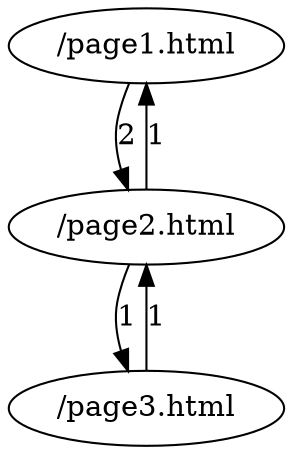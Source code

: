 digraph{
1 [label="/page1.html"]
2 [label="/page2.html"]
3 [label="/page3.html"]
2 -> 1 [label=1]
1 -> 2 [label=2]
3 -> 2 [label=1]
2 -> 3 [label=1]
}
